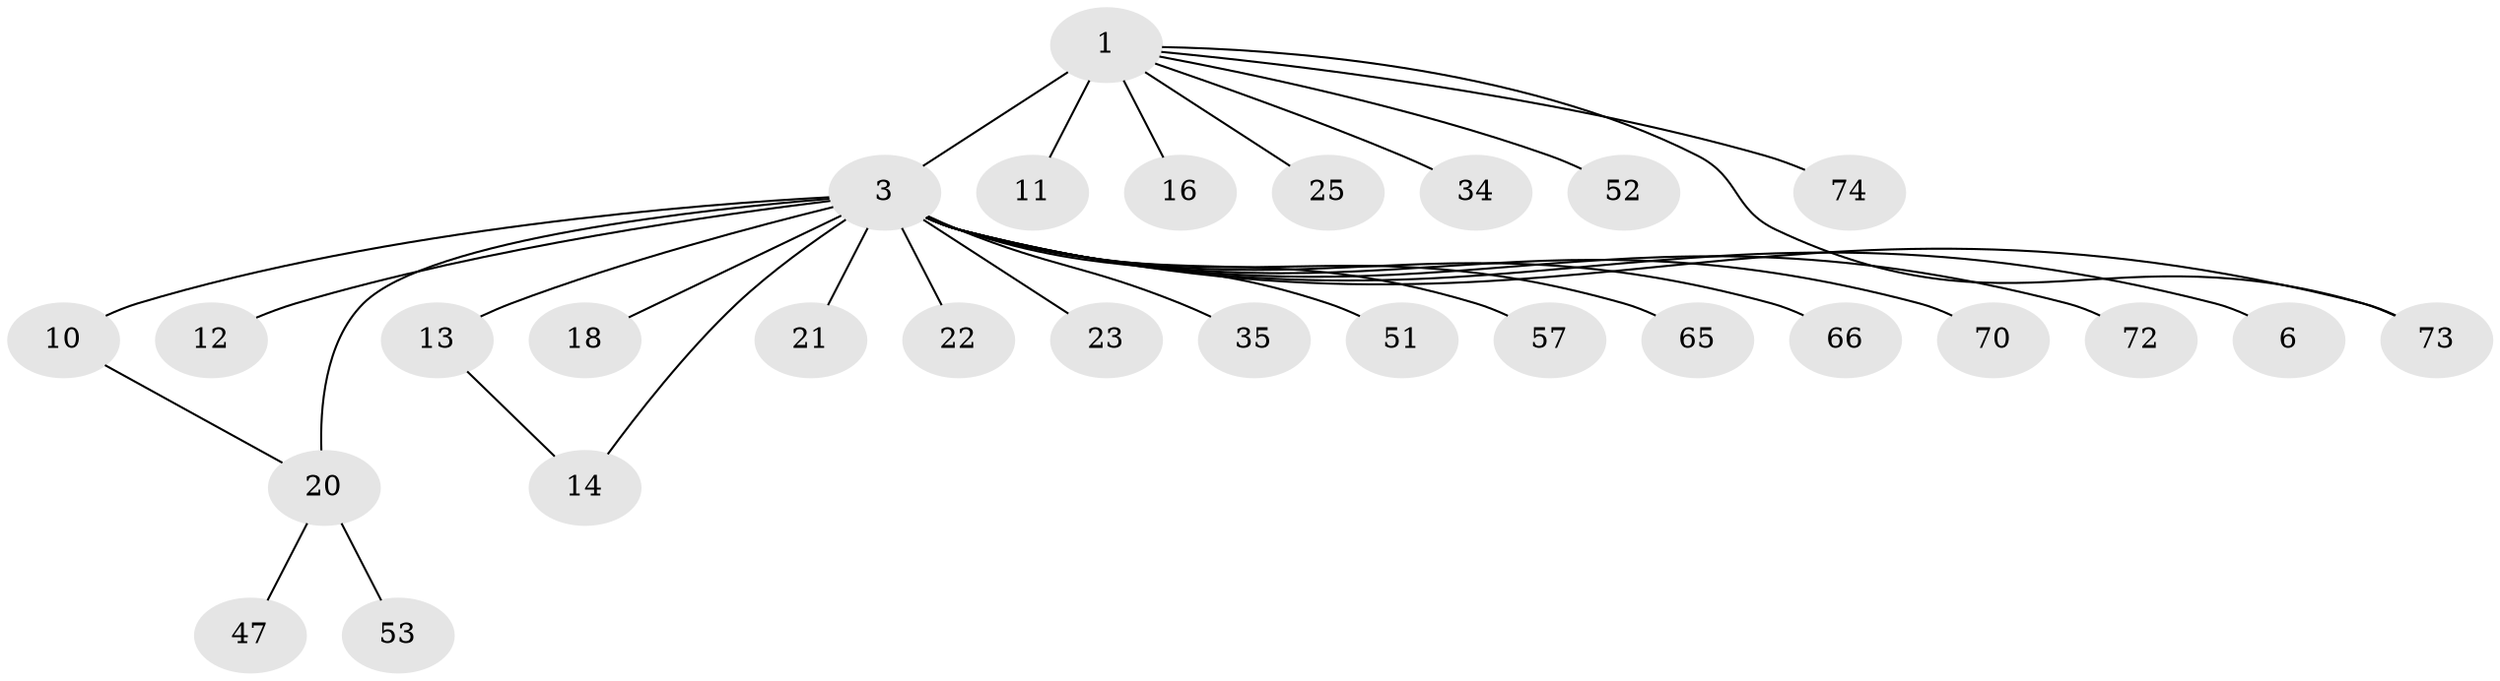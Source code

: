 // original degree distribution, {1: 0.5903614457831325, 14: 0.024096385542168676, 3: 0.10843373493975904, 28: 0.012048192771084338, 7: 0.012048192771084338, 5: 0.012048192771084338, 4: 0.04819277108433735, 6: 0.012048192771084338, 2: 0.18072289156626506}
// Generated by graph-tools (version 1.1) at 2025/18/03/04/25 18:18:12]
// undirected, 28 vertices, 30 edges
graph export_dot {
graph [start="1"]
  node [color=gray90,style=filled];
  1 [super="+2"];
  3 [super="+4+5"];
  6;
  10 [super="+75"];
  11;
  12;
  13 [super="+15+63+33+27+26"];
  14 [super="+45+48"];
  16;
  18;
  20 [super="+29+68+49"];
  21;
  22 [super="+40+56"];
  23;
  25;
  34 [super="+42+41"];
  35 [super="+36"];
  47 [super="+60"];
  51;
  52;
  53;
  57;
  65;
  66;
  70;
  72;
  73;
  74;
  1 -- 34;
  1 -- 3 [weight=5];
  1 -- 73;
  1 -- 74;
  1 -- 11;
  1 -- 16;
  1 -- 52;
  1 -- 25;
  3 -- 65;
  3 -- 66;
  3 -- 6;
  3 -- 70;
  3 -- 72;
  3 -- 73;
  3 -- 10;
  3 -- 12;
  3 -- 13 [weight=2];
  3 -- 14;
  3 -- 18;
  3 -- 20 [weight=5];
  3 -- 21;
  3 -- 22;
  3 -- 23;
  3 -- 35;
  3 -- 51;
  3 -- 57;
  10 -- 20;
  13 -- 14;
  20 -- 53;
  20 -- 47;
}
